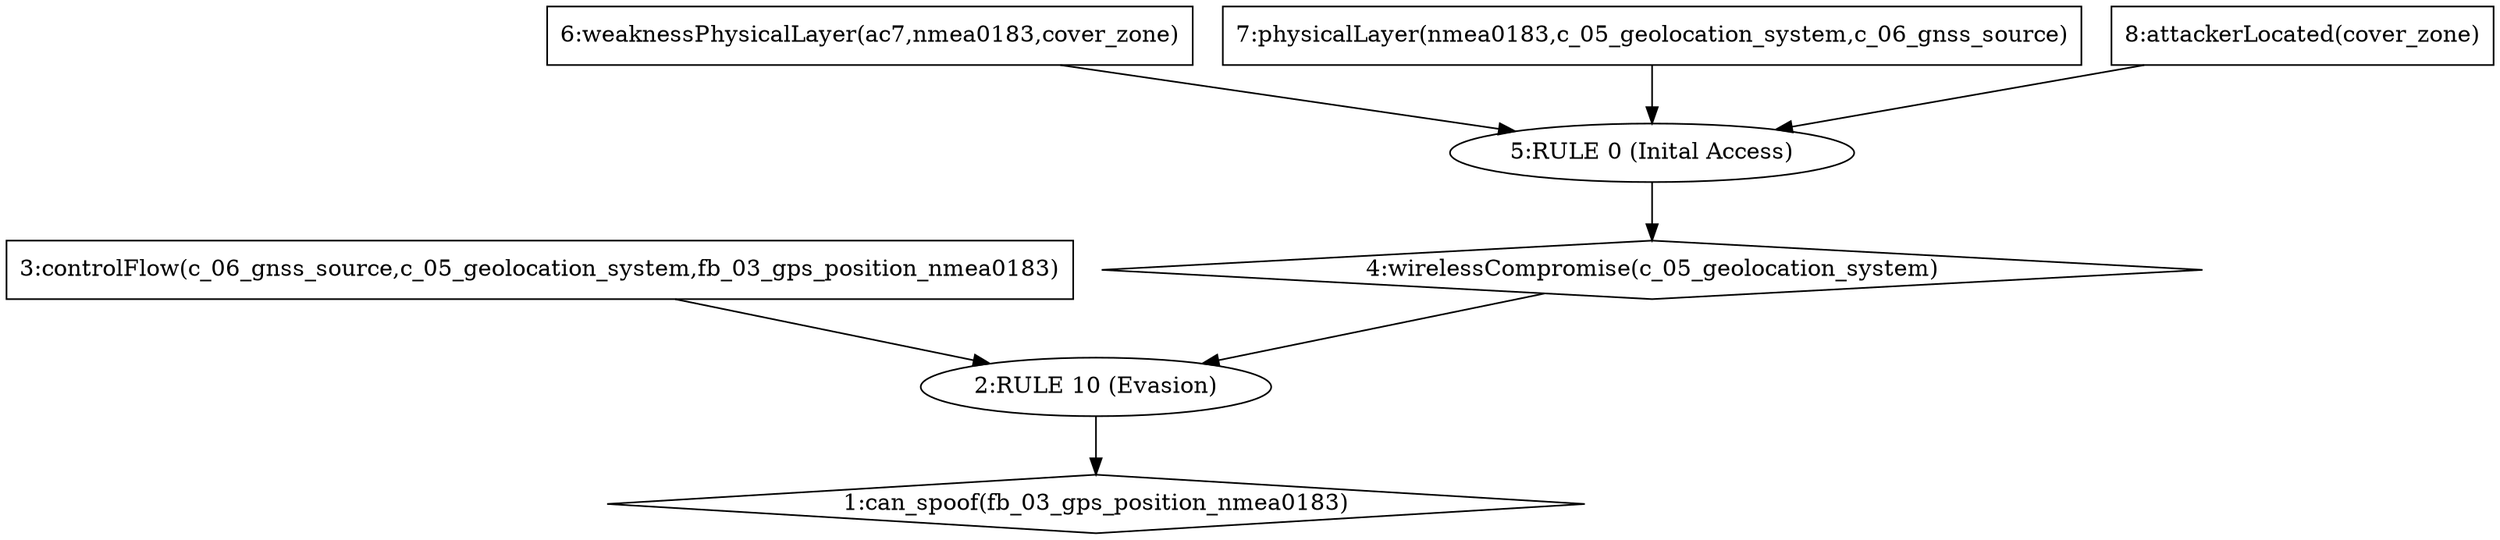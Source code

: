 digraph G {
	1 [label="1:can_spoof(fb_03_gps_position_nmea0183)",shape=diamond];
	2 [label="2:RULE 10 (Evasion)",shape=ellipse];
	3 [label="3:controlFlow(c_06_gnss_source,c_05_geolocation_system,fb_03_gps_position_nmea0183)",shape=box];
	4 [label="4:wirelessCompromise(c_05_geolocation_system)",shape=diamond];
	5 [label="5:RULE 0 (Inital Access)",shape=ellipse];
	6 [label="6:weaknessPhysicalLayer(ac7,nmea0183,cover_zone)",shape=box];
	7 [label="7:physicalLayer(nmea0183,c_05_geolocation_system,c_06_gnss_source)",shape=box];
	8 [label="8:attackerLocated(cover_zone)",shape=box];
	3 -> 	2;
	6 -> 	5;
	7 -> 	5;
	8 -> 	5;
	5 -> 	4;
	4 -> 	2;
	2 -> 	1;
}
